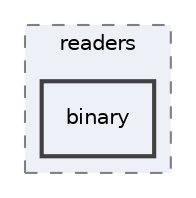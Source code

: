 digraph "/Users/jlu/zeek/src/input/readers/binary"
{
 // LATEX_PDF_SIZE
  edge [fontname="Helvetica",fontsize="10",labelfontname="Helvetica",labelfontsize="10"];
  node [fontname="Helvetica",fontsize="10",shape=record];
  compound=true
  subgraph clusterdir_849859acfd53e90820e37d4cf44993a7 {
    graph [ bgcolor="#edf0f7", pencolor="grey50", style="filled,dashed,", label="readers", fontname="Helvetica", fontsize="10", URL="dir_849859acfd53e90820e37d4cf44993a7.html"]
  dir_94db359a102b562f330466b6faabf604 [shape=box, label="binary", style="filled,bold,", fillcolor="#edf0f7", color="grey25", URL="dir_94db359a102b562f330466b6faabf604.html"];
  }
}
